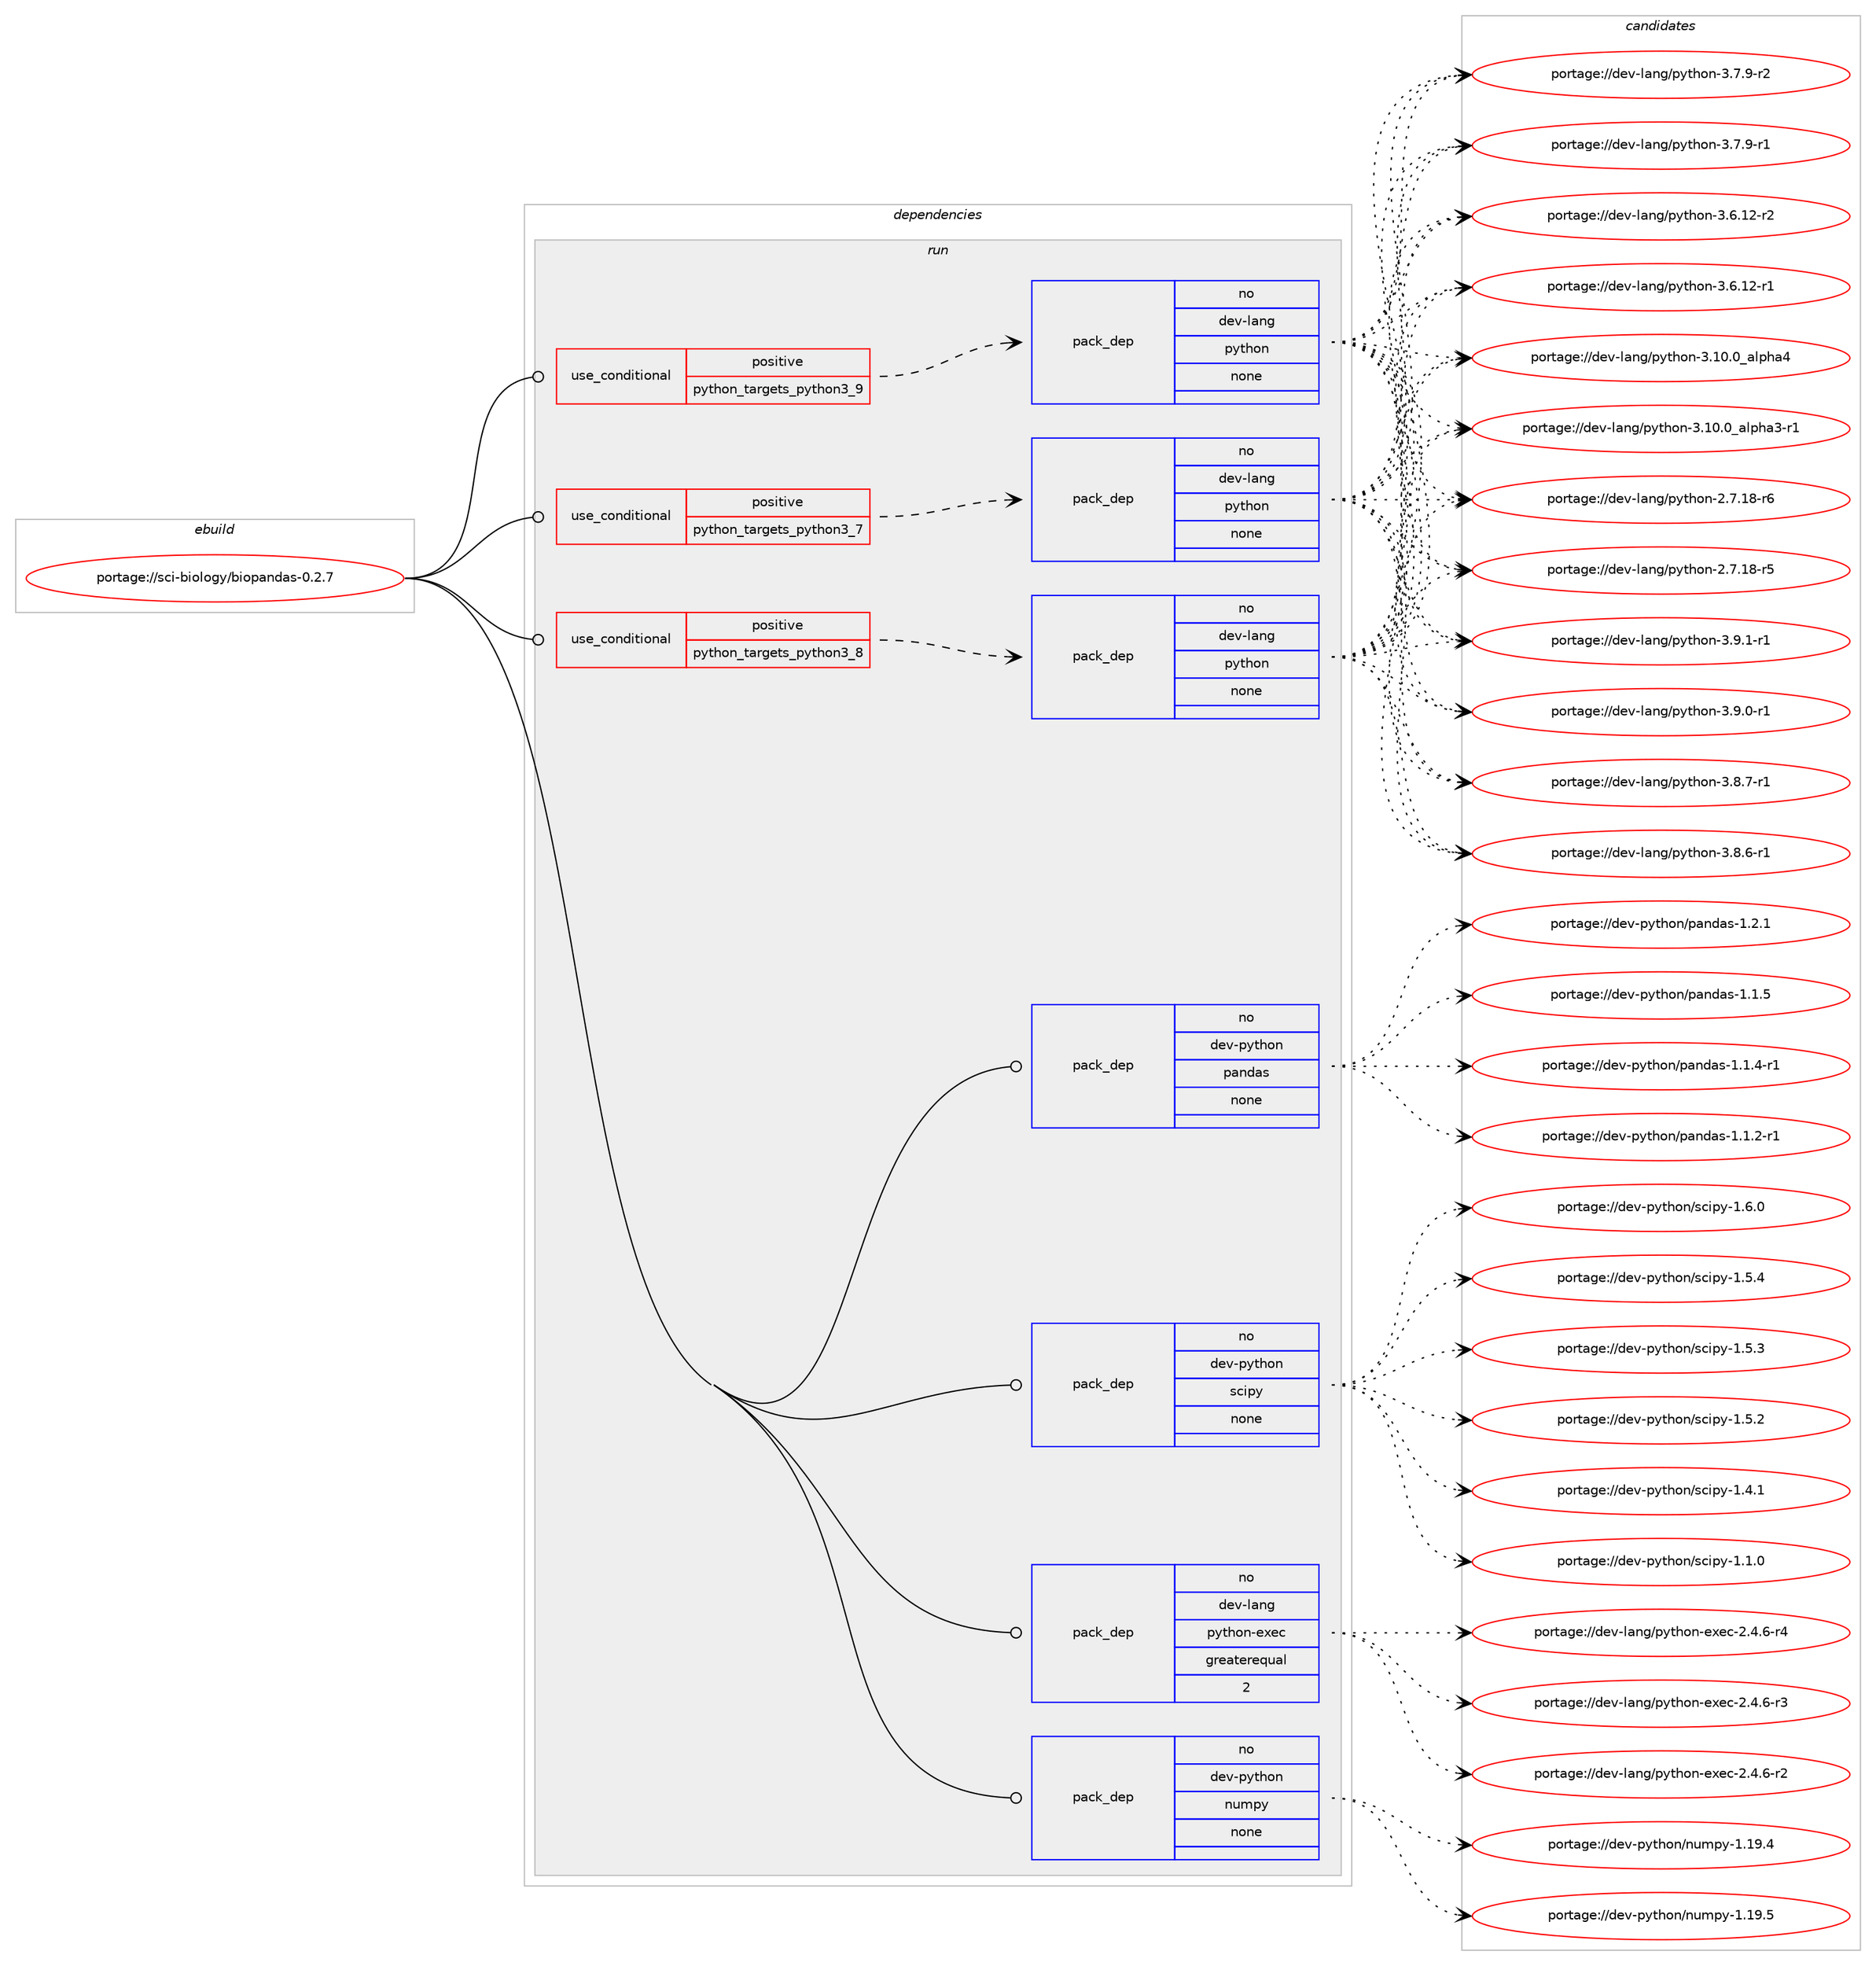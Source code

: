 digraph prolog {

# *************
# Graph options
# *************

newrank=true;
concentrate=true;
compound=true;
graph [rankdir=LR,fontname=Helvetica,fontsize=10,ranksep=1.5];#, ranksep=2.5, nodesep=0.2];
edge  [arrowhead=vee];
node  [fontname=Helvetica,fontsize=10];

# **********
# The ebuild
# **********

subgraph cluster_leftcol {
color=gray;
rank=same;
label=<<i>ebuild</i>>;
id [label="portage://sci-biology/biopandas-0.2.7", color=red, width=4, href="../sci-biology/biopandas-0.2.7.svg"];
}

# ****************
# The dependencies
# ****************

subgraph cluster_midcol {
color=gray;
label=<<i>dependencies</i>>;
subgraph cluster_compile {
fillcolor="#eeeeee";
style=filled;
label=<<i>compile</i>>;
}
subgraph cluster_compileandrun {
fillcolor="#eeeeee";
style=filled;
label=<<i>compile and run</i>>;
}
subgraph cluster_run {
fillcolor="#eeeeee";
style=filled;
label=<<i>run</i>>;
subgraph cond6127 {
dependency19711 [label=<<TABLE BORDER="0" CELLBORDER="1" CELLSPACING="0" CELLPADDING="4"><TR><TD ROWSPAN="3" CELLPADDING="10">use_conditional</TD></TR><TR><TD>positive</TD></TR><TR><TD>python_targets_python3_7</TD></TR></TABLE>>, shape=none, color=red];
subgraph pack13431 {
dependency19712 [label=<<TABLE BORDER="0" CELLBORDER="1" CELLSPACING="0" CELLPADDING="4" WIDTH="220"><TR><TD ROWSPAN="6" CELLPADDING="30">pack_dep</TD></TR><TR><TD WIDTH="110">no</TD></TR><TR><TD>dev-lang</TD></TR><TR><TD>python</TD></TR><TR><TD>none</TD></TR><TR><TD></TD></TR></TABLE>>, shape=none, color=blue];
}
dependency19711:e -> dependency19712:w [weight=20,style="dashed",arrowhead="vee"];
}
id:e -> dependency19711:w [weight=20,style="solid",arrowhead="odot"];
subgraph cond6128 {
dependency19713 [label=<<TABLE BORDER="0" CELLBORDER="1" CELLSPACING="0" CELLPADDING="4"><TR><TD ROWSPAN="3" CELLPADDING="10">use_conditional</TD></TR><TR><TD>positive</TD></TR><TR><TD>python_targets_python3_8</TD></TR></TABLE>>, shape=none, color=red];
subgraph pack13432 {
dependency19714 [label=<<TABLE BORDER="0" CELLBORDER="1" CELLSPACING="0" CELLPADDING="4" WIDTH="220"><TR><TD ROWSPAN="6" CELLPADDING="30">pack_dep</TD></TR><TR><TD WIDTH="110">no</TD></TR><TR><TD>dev-lang</TD></TR><TR><TD>python</TD></TR><TR><TD>none</TD></TR><TR><TD></TD></TR></TABLE>>, shape=none, color=blue];
}
dependency19713:e -> dependency19714:w [weight=20,style="dashed",arrowhead="vee"];
}
id:e -> dependency19713:w [weight=20,style="solid",arrowhead="odot"];
subgraph cond6129 {
dependency19715 [label=<<TABLE BORDER="0" CELLBORDER="1" CELLSPACING="0" CELLPADDING="4"><TR><TD ROWSPAN="3" CELLPADDING="10">use_conditional</TD></TR><TR><TD>positive</TD></TR><TR><TD>python_targets_python3_9</TD></TR></TABLE>>, shape=none, color=red];
subgraph pack13433 {
dependency19716 [label=<<TABLE BORDER="0" CELLBORDER="1" CELLSPACING="0" CELLPADDING="4" WIDTH="220"><TR><TD ROWSPAN="6" CELLPADDING="30">pack_dep</TD></TR><TR><TD WIDTH="110">no</TD></TR><TR><TD>dev-lang</TD></TR><TR><TD>python</TD></TR><TR><TD>none</TD></TR><TR><TD></TD></TR></TABLE>>, shape=none, color=blue];
}
dependency19715:e -> dependency19716:w [weight=20,style="dashed",arrowhead="vee"];
}
id:e -> dependency19715:w [weight=20,style="solid",arrowhead="odot"];
subgraph pack13434 {
dependency19717 [label=<<TABLE BORDER="0" CELLBORDER="1" CELLSPACING="0" CELLPADDING="4" WIDTH="220"><TR><TD ROWSPAN="6" CELLPADDING="30">pack_dep</TD></TR><TR><TD WIDTH="110">no</TD></TR><TR><TD>dev-lang</TD></TR><TR><TD>python-exec</TD></TR><TR><TD>greaterequal</TD></TR><TR><TD>2</TD></TR></TABLE>>, shape=none, color=blue];
}
id:e -> dependency19717:w [weight=20,style="solid",arrowhead="odot"];
subgraph pack13435 {
dependency19718 [label=<<TABLE BORDER="0" CELLBORDER="1" CELLSPACING="0" CELLPADDING="4" WIDTH="220"><TR><TD ROWSPAN="6" CELLPADDING="30">pack_dep</TD></TR><TR><TD WIDTH="110">no</TD></TR><TR><TD>dev-python</TD></TR><TR><TD>numpy</TD></TR><TR><TD>none</TD></TR><TR><TD></TD></TR></TABLE>>, shape=none, color=blue];
}
id:e -> dependency19718:w [weight=20,style="solid",arrowhead="odot"];
subgraph pack13436 {
dependency19719 [label=<<TABLE BORDER="0" CELLBORDER="1" CELLSPACING="0" CELLPADDING="4" WIDTH="220"><TR><TD ROWSPAN="6" CELLPADDING="30">pack_dep</TD></TR><TR><TD WIDTH="110">no</TD></TR><TR><TD>dev-python</TD></TR><TR><TD>pandas</TD></TR><TR><TD>none</TD></TR><TR><TD></TD></TR></TABLE>>, shape=none, color=blue];
}
id:e -> dependency19719:w [weight=20,style="solid",arrowhead="odot"];
subgraph pack13437 {
dependency19720 [label=<<TABLE BORDER="0" CELLBORDER="1" CELLSPACING="0" CELLPADDING="4" WIDTH="220"><TR><TD ROWSPAN="6" CELLPADDING="30">pack_dep</TD></TR><TR><TD WIDTH="110">no</TD></TR><TR><TD>dev-python</TD></TR><TR><TD>scipy</TD></TR><TR><TD>none</TD></TR><TR><TD></TD></TR></TABLE>>, shape=none, color=blue];
}
id:e -> dependency19720:w [weight=20,style="solid",arrowhead="odot"];
}
}

# **************
# The candidates
# **************

subgraph cluster_choices {
rank=same;
color=gray;
label=<<i>candidates</i>>;

subgraph choice13431 {
color=black;
nodesep=1;
choice1001011184510897110103471121211161041111104551465746494511449 [label="portage://dev-lang/python-3.9.1-r1", color=red, width=4,href="../dev-lang/python-3.9.1-r1.svg"];
choice1001011184510897110103471121211161041111104551465746484511449 [label="portage://dev-lang/python-3.9.0-r1", color=red, width=4,href="../dev-lang/python-3.9.0-r1.svg"];
choice1001011184510897110103471121211161041111104551465646554511449 [label="portage://dev-lang/python-3.8.7-r1", color=red, width=4,href="../dev-lang/python-3.8.7-r1.svg"];
choice1001011184510897110103471121211161041111104551465646544511449 [label="portage://dev-lang/python-3.8.6-r1", color=red, width=4,href="../dev-lang/python-3.8.6-r1.svg"];
choice1001011184510897110103471121211161041111104551465546574511450 [label="portage://dev-lang/python-3.7.9-r2", color=red, width=4,href="../dev-lang/python-3.7.9-r2.svg"];
choice1001011184510897110103471121211161041111104551465546574511449 [label="portage://dev-lang/python-3.7.9-r1", color=red, width=4,href="../dev-lang/python-3.7.9-r1.svg"];
choice100101118451089711010347112121116104111110455146544649504511450 [label="portage://dev-lang/python-3.6.12-r2", color=red, width=4,href="../dev-lang/python-3.6.12-r2.svg"];
choice100101118451089711010347112121116104111110455146544649504511449 [label="portage://dev-lang/python-3.6.12-r1", color=red, width=4,href="../dev-lang/python-3.6.12-r1.svg"];
choice1001011184510897110103471121211161041111104551464948464895971081121049752 [label="portage://dev-lang/python-3.10.0_alpha4", color=red, width=4,href="../dev-lang/python-3.10.0_alpha4.svg"];
choice10010111845108971101034711212111610411111045514649484648959710811210497514511449 [label="portage://dev-lang/python-3.10.0_alpha3-r1", color=red, width=4,href="../dev-lang/python-3.10.0_alpha3-r1.svg"];
choice100101118451089711010347112121116104111110455046554649564511454 [label="portage://dev-lang/python-2.7.18-r6", color=red, width=4,href="../dev-lang/python-2.7.18-r6.svg"];
choice100101118451089711010347112121116104111110455046554649564511453 [label="portage://dev-lang/python-2.7.18-r5", color=red, width=4,href="../dev-lang/python-2.7.18-r5.svg"];
dependency19712:e -> choice1001011184510897110103471121211161041111104551465746494511449:w [style=dotted,weight="100"];
dependency19712:e -> choice1001011184510897110103471121211161041111104551465746484511449:w [style=dotted,weight="100"];
dependency19712:e -> choice1001011184510897110103471121211161041111104551465646554511449:w [style=dotted,weight="100"];
dependency19712:e -> choice1001011184510897110103471121211161041111104551465646544511449:w [style=dotted,weight="100"];
dependency19712:e -> choice1001011184510897110103471121211161041111104551465546574511450:w [style=dotted,weight="100"];
dependency19712:e -> choice1001011184510897110103471121211161041111104551465546574511449:w [style=dotted,weight="100"];
dependency19712:e -> choice100101118451089711010347112121116104111110455146544649504511450:w [style=dotted,weight="100"];
dependency19712:e -> choice100101118451089711010347112121116104111110455146544649504511449:w [style=dotted,weight="100"];
dependency19712:e -> choice1001011184510897110103471121211161041111104551464948464895971081121049752:w [style=dotted,weight="100"];
dependency19712:e -> choice10010111845108971101034711212111610411111045514649484648959710811210497514511449:w [style=dotted,weight="100"];
dependency19712:e -> choice100101118451089711010347112121116104111110455046554649564511454:w [style=dotted,weight="100"];
dependency19712:e -> choice100101118451089711010347112121116104111110455046554649564511453:w [style=dotted,weight="100"];
}
subgraph choice13432 {
color=black;
nodesep=1;
choice1001011184510897110103471121211161041111104551465746494511449 [label="portage://dev-lang/python-3.9.1-r1", color=red, width=4,href="../dev-lang/python-3.9.1-r1.svg"];
choice1001011184510897110103471121211161041111104551465746484511449 [label="portage://dev-lang/python-3.9.0-r1", color=red, width=4,href="../dev-lang/python-3.9.0-r1.svg"];
choice1001011184510897110103471121211161041111104551465646554511449 [label="portage://dev-lang/python-3.8.7-r1", color=red, width=4,href="../dev-lang/python-3.8.7-r1.svg"];
choice1001011184510897110103471121211161041111104551465646544511449 [label="portage://dev-lang/python-3.8.6-r1", color=red, width=4,href="../dev-lang/python-3.8.6-r1.svg"];
choice1001011184510897110103471121211161041111104551465546574511450 [label="portage://dev-lang/python-3.7.9-r2", color=red, width=4,href="../dev-lang/python-3.7.9-r2.svg"];
choice1001011184510897110103471121211161041111104551465546574511449 [label="portage://dev-lang/python-3.7.9-r1", color=red, width=4,href="../dev-lang/python-3.7.9-r1.svg"];
choice100101118451089711010347112121116104111110455146544649504511450 [label="portage://dev-lang/python-3.6.12-r2", color=red, width=4,href="../dev-lang/python-3.6.12-r2.svg"];
choice100101118451089711010347112121116104111110455146544649504511449 [label="portage://dev-lang/python-3.6.12-r1", color=red, width=4,href="../dev-lang/python-3.6.12-r1.svg"];
choice1001011184510897110103471121211161041111104551464948464895971081121049752 [label="portage://dev-lang/python-3.10.0_alpha4", color=red, width=4,href="../dev-lang/python-3.10.0_alpha4.svg"];
choice10010111845108971101034711212111610411111045514649484648959710811210497514511449 [label="portage://dev-lang/python-3.10.0_alpha3-r1", color=red, width=4,href="../dev-lang/python-3.10.0_alpha3-r1.svg"];
choice100101118451089711010347112121116104111110455046554649564511454 [label="portage://dev-lang/python-2.7.18-r6", color=red, width=4,href="../dev-lang/python-2.7.18-r6.svg"];
choice100101118451089711010347112121116104111110455046554649564511453 [label="portage://dev-lang/python-2.7.18-r5", color=red, width=4,href="../dev-lang/python-2.7.18-r5.svg"];
dependency19714:e -> choice1001011184510897110103471121211161041111104551465746494511449:w [style=dotted,weight="100"];
dependency19714:e -> choice1001011184510897110103471121211161041111104551465746484511449:w [style=dotted,weight="100"];
dependency19714:e -> choice1001011184510897110103471121211161041111104551465646554511449:w [style=dotted,weight="100"];
dependency19714:e -> choice1001011184510897110103471121211161041111104551465646544511449:w [style=dotted,weight="100"];
dependency19714:e -> choice1001011184510897110103471121211161041111104551465546574511450:w [style=dotted,weight="100"];
dependency19714:e -> choice1001011184510897110103471121211161041111104551465546574511449:w [style=dotted,weight="100"];
dependency19714:e -> choice100101118451089711010347112121116104111110455146544649504511450:w [style=dotted,weight="100"];
dependency19714:e -> choice100101118451089711010347112121116104111110455146544649504511449:w [style=dotted,weight="100"];
dependency19714:e -> choice1001011184510897110103471121211161041111104551464948464895971081121049752:w [style=dotted,weight="100"];
dependency19714:e -> choice10010111845108971101034711212111610411111045514649484648959710811210497514511449:w [style=dotted,weight="100"];
dependency19714:e -> choice100101118451089711010347112121116104111110455046554649564511454:w [style=dotted,weight="100"];
dependency19714:e -> choice100101118451089711010347112121116104111110455046554649564511453:w [style=dotted,weight="100"];
}
subgraph choice13433 {
color=black;
nodesep=1;
choice1001011184510897110103471121211161041111104551465746494511449 [label="portage://dev-lang/python-3.9.1-r1", color=red, width=4,href="../dev-lang/python-3.9.1-r1.svg"];
choice1001011184510897110103471121211161041111104551465746484511449 [label="portage://dev-lang/python-3.9.0-r1", color=red, width=4,href="../dev-lang/python-3.9.0-r1.svg"];
choice1001011184510897110103471121211161041111104551465646554511449 [label="portage://dev-lang/python-3.8.7-r1", color=red, width=4,href="../dev-lang/python-3.8.7-r1.svg"];
choice1001011184510897110103471121211161041111104551465646544511449 [label="portage://dev-lang/python-3.8.6-r1", color=red, width=4,href="../dev-lang/python-3.8.6-r1.svg"];
choice1001011184510897110103471121211161041111104551465546574511450 [label="portage://dev-lang/python-3.7.9-r2", color=red, width=4,href="../dev-lang/python-3.7.9-r2.svg"];
choice1001011184510897110103471121211161041111104551465546574511449 [label="portage://dev-lang/python-3.7.9-r1", color=red, width=4,href="../dev-lang/python-3.7.9-r1.svg"];
choice100101118451089711010347112121116104111110455146544649504511450 [label="portage://dev-lang/python-3.6.12-r2", color=red, width=4,href="../dev-lang/python-3.6.12-r2.svg"];
choice100101118451089711010347112121116104111110455146544649504511449 [label="portage://dev-lang/python-3.6.12-r1", color=red, width=4,href="../dev-lang/python-3.6.12-r1.svg"];
choice1001011184510897110103471121211161041111104551464948464895971081121049752 [label="portage://dev-lang/python-3.10.0_alpha4", color=red, width=4,href="../dev-lang/python-3.10.0_alpha4.svg"];
choice10010111845108971101034711212111610411111045514649484648959710811210497514511449 [label="portage://dev-lang/python-3.10.0_alpha3-r1", color=red, width=4,href="../dev-lang/python-3.10.0_alpha3-r1.svg"];
choice100101118451089711010347112121116104111110455046554649564511454 [label="portage://dev-lang/python-2.7.18-r6", color=red, width=4,href="../dev-lang/python-2.7.18-r6.svg"];
choice100101118451089711010347112121116104111110455046554649564511453 [label="portage://dev-lang/python-2.7.18-r5", color=red, width=4,href="../dev-lang/python-2.7.18-r5.svg"];
dependency19716:e -> choice1001011184510897110103471121211161041111104551465746494511449:w [style=dotted,weight="100"];
dependency19716:e -> choice1001011184510897110103471121211161041111104551465746484511449:w [style=dotted,weight="100"];
dependency19716:e -> choice1001011184510897110103471121211161041111104551465646554511449:w [style=dotted,weight="100"];
dependency19716:e -> choice1001011184510897110103471121211161041111104551465646544511449:w [style=dotted,weight="100"];
dependency19716:e -> choice1001011184510897110103471121211161041111104551465546574511450:w [style=dotted,weight="100"];
dependency19716:e -> choice1001011184510897110103471121211161041111104551465546574511449:w [style=dotted,weight="100"];
dependency19716:e -> choice100101118451089711010347112121116104111110455146544649504511450:w [style=dotted,weight="100"];
dependency19716:e -> choice100101118451089711010347112121116104111110455146544649504511449:w [style=dotted,weight="100"];
dependency19716:e -> choice1001011184510897110103471121211161041111104551464948464895971081121049752:w [style=dotted,weight="100"];
dependency19716:e -> choice10010111845108971101034711212111610411111045514649484648959710811210497514511449:w [style=dotted,weight="100"];
dependency19716:e -> choice100101118451089711010347112121116104111110455046554649564511454:w [style=dotted,weight="100"];
dependency19716:e -> choice100101118451089711010347112121116104111110455046554649564511453:w [style=dotted,weight="100"];
}
subgraph choice13434 {
color=black;
nodesep=1;
choice10010111845108971101034711212111610411111045101120101994550465246544511452 [label="portage://dev-lang/python-exec-2.4.6-r4", color=red, width=4,href="../dev-lang/python-exec-2.4.6-r4.svg"];
choice10010111845108971101034711212111610411111045101120101994550465246544511451 [label="portage://dev-lang/python-exec-2.4.6-r3", color=red, width=4,href="../dev-lang/python-exec-2.4.6-r3.svg"];
choice10010111845108971101034711212111610411111045101120101994550465246544511450 [label="portage://dev-lang/python-exec-2.4.6-r2", color=red, width=4,href="../dev-lang/python-exec-2.4.6-r2.svg"];
dependency19717:e -> choice10010111845108971101034711212111610411111045101120101994550465246544511452:w [style=dotted,weight="100"];
dependency19717:e -> choice10010111845108971101034711212111610411111045101120101994550465246544511451:w [style=dotted,weight="100"];
dependency19717:e -> choice10010111845108971101034711212111610411111045101120101994550465246544511450:w [style=dotted,weight="100"];
}
subgraph choice13435 {
color=black;
nodesep=1;
choice100101118451121211161041111104711011710911212145494649574653 [label="portage://dev-python/numpy-1.19.5", color=red, width=4,href="../dev-python/numpy-1.19.5.svg"];
choice100101118451121211161041111104711011710911212145494649574652 [label="portage://dev-python/numpy-1.19.4", color=red, width=4,href="../dev-python/numpy-1.19.4.svg"];
dependency19718:e -> choice100101118451121211161041111104711011710911212145494649574653:w [style=dotted,weight="100"];
dependency19718:e -> choice100101118451121211161041111104711011710911212145494649574652:w [style=dotted,weight="100"];
}
subgraph choice13436 {
color=black;
nodesep=1;
choice10010111845112121116104111110471129711010097115454946504649 [label="portage://dev-python/pandas-1.2.1", color=red, width=4,href="../dev-python/pandas-1.2.1.svg"];
choice10010111845112121116104111110471129711010097115454946494653 [label="portage://dev-python/pandas-1.1.5", color=red, width=4,href="../dev-python/pandas-1.1.5.svg"];
choice100101118451121211161041111104711297110100971154549464946524511449 [label="portage://dev-python/pandas-1.1.4-r1", color=red, width=4,href="../dev-python/pandas-1.1.4-r1.svg"];
choice100101118451121211161041111104711297110100971154549464946504511449 [label="portage://dev-python/pandas-1.1.2-r1", color=red, width=4,href="../dev-python/pandas-1.1.2-r1.svg"];
dependency19719:e -> choice10010111845112121116104111110471129711010097115454946504649:w [style=dotted,weight="100"];
dependency19719:e -> choice10010111845112121116104111110471129711010097115454946494653:w [style=dotted,weight="100"];
dependency19719:e -> choice100101118451121211161041111104711297110100971154549464946524511449:w [style=dotted,weight="100"];
dependency19719:e -> choice100101118451121211161041111104711297110100971154549464946504511449:w [style=dotted,weight="100"];
}
subgraph choice13437 {
color=black;
nodesep=1;
choice100101118451121211161041111104711599105112121454946544648 [label="portage://dev-python/scipy-1.6.0", color=red, width=4,href="../dev-python/scipy-1.6.0.svg"];
choice100101118451121211161041111104711599105112121454946534652 [label="portage://dev-python/scipy-1.5.4", color=red, width=4,href="../dev-python/scipy-1.5.4.svg"];
choice100101118451121211161041111104711599105112121454946534651 [label="portage://dev-python/scipy-1.5.3", color=red, width=4,href="../dev-python/scipy-1.5.3.svg"];
choice100101118451121211161041111104711599105112121454946534650 [label="portage://dev-python/scipy-1.5.2", color=red, width=4,href="../dev-python/scipy-1.5.2.svg"];
choice100101118451121211161041111104711599105112121454946524649 [label="portage://dev-python/scipy-1.4.1", color=red, width=4,href="../dev-python/scipy-1.4.1.svg"];
choice100101118451121211161041111104711599105112121454946494648 [label="portage://dev-python/scipy-1.1.0", color=red, width=4,href="../dev-python/scipy-1.1.0.svg"];
dependency19720:e -> choice100101118451121211161041111104711599105112121454946544648:w [style=dotted,weight="100"];
dependency19720:e -> choice100101118451121211161041111104711599105112121454946534652:w [style=dotted,weight="100"];
dependency19720:e -> choice100101118451121211161041111104711599105112121454946534651:w [style=dotted,weight="100"];
dependency19720:e -> choice100101118451121211161041111104711599105112121454946534650:w [style=dotted,weight="100"];
dependency19720:e -> choice100101118451121211161041111104711599105112121454946524649:w [style=dotted,weight="100"];
dependency19720:e -> choice100101118451121211161041111104711599105112121454946494648:w [style=dotted,weight="100"];
}
}

}
